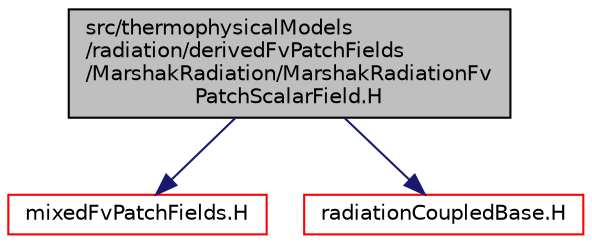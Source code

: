 digraph "src/thermophysicalModels/radiation/derivedFvPatchFields/MarshakRadiation/MarshakRadiationFvPatchScalarField.H"
{
  bgcolor="transparent";
  edge [fontname="Helvetica",fontsize="10",labelfontname="Helvetica",labelfontsize="10"];
  node [fontname="Helvetica",fontsize="10",shape=record];
  Node1 [label="src/thermophysicalModels\l/radiation/derivedFvPatchFields\l/MarshakRadiation/MarshakRadiationFv\lPatchScalarField.H",height=0.2,width=0.4,color="black", fillcolor="grey75", style="filled", fontcolor="black"];
  Node1 -> Node2 [color="midnightblue",fontsize="10",style="solid",fontname="Helvetica"];
  Node2 [label="mixedFvPatchFields.H",height=0.2,width=0.4,color="red",URL="$a05337.html"];
  Node1 -> Node3 [color="midnightblue",fontsize="10",style="solid",fontname="Helvetica"];
  Node3 [label="radiationCoupledBase.H",height=0.2,width=0.4,color="red",URL="$a10261.html"];
}

